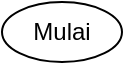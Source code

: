 <mxfile version="20.8.3" type="github">
  <diagram id="JR_F6HmcVY9lUkStWmIO" name="Page-1">
    <mxGraphModel dx="880" dy="470" grid="1" gridSize="10" guides="1" tooltips="1" connect="1" arrows="1" fold="1" page="1" pageScale="1" pageWidth="1169" pageHeight="827" math="0" shadow="0">
      <root>
        <mxCell id="0" />
        <mxCell id="1" parent="0" />
        <mxCell id="9x-lMi8Y2mgQQTu_pZcD-2" value="Mulai" style="ellipse;whiteSpace=wrap;html=1;" vertex="1" parent="1">
          <mxGeometry x="270" y="100" width="60" height="30" as="geometry" />
        </mxCell>
      </root>
    </mxGraphModel>
  </diagram>
</mxfile>
